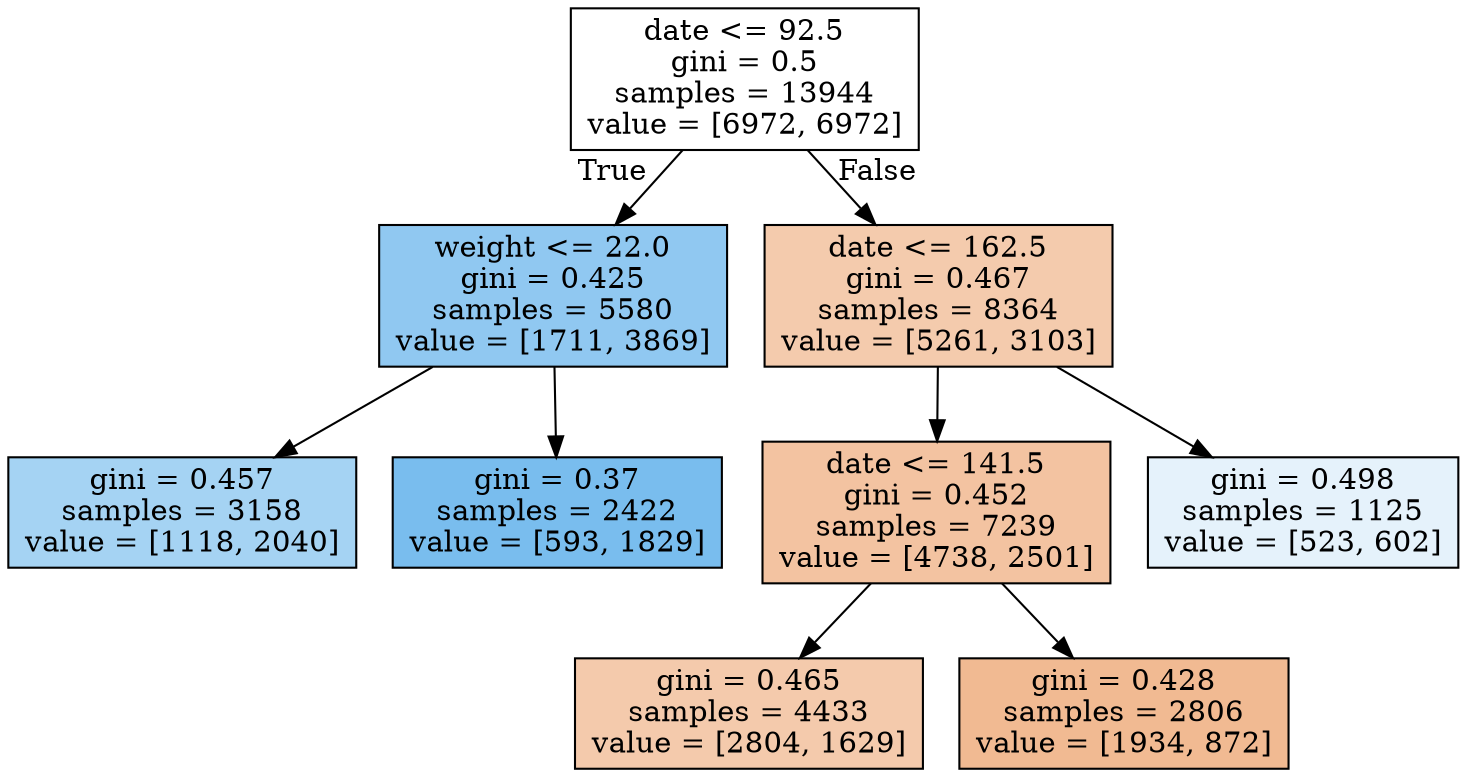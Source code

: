 digraph Tree {
node [shape=box, style="filled", color="black"] ;
0 [label="date <= 92.5\ngini = 0.5\nsamples = 13944\nvalue = [6972, 6972]", fillcolor="#e5813900"] ;
1 [label="weight <= 22.0\ngini = 0.425\nsamples = 5580\nvalue = [1711, 3869]", fillcolor="#399de58e"] ;
0 -> 1 [labeldistance=2.5, labelangle=45, headlabel="True"] ;
2 [label="gini = 0.457\nsamples = 3158\nvalue = [1118, 2040]", fillcolor="#399de573"] ;
1 -> 2 ;
3 [label="gini = 0.37\nsamples = 2422\nvalue = [593, 1829]", fillcolor="#399de5ac"] ;
1 -> 3 ;
4 [label="date <= 162.5\ngini = 0.467\nsamples = 8364\nvalue = [5261, 3103]", fillcolor="#e5813969"] ;
0 -> 4 [labeldistance=2.5, labelangle=-45, headlabel="False"] ;
5 [label="date <= 141.5\ngini = 0.452\nsamples = 7239\nvalue = [4738, 2501]", fillcolor="#e5813978"] ;
4 -> 5 ;
6 [label="gini = 0.465\nsamples = 4433\nvalue = [2804, 1629]", fillcolor="#e581396b"] ;
5 -> 6 ;
7 [label="gini = 0.428\nsamples = 2806\nvalue = [1934, 872]", fillcolor="#e581398c"] ;
5 -> 7 ;
8 [label="gini = 0.498\nsamples = 1125\nvalue = [523, 602]", fillcolor="#399de521"] ;
4 -> 8 ;
}